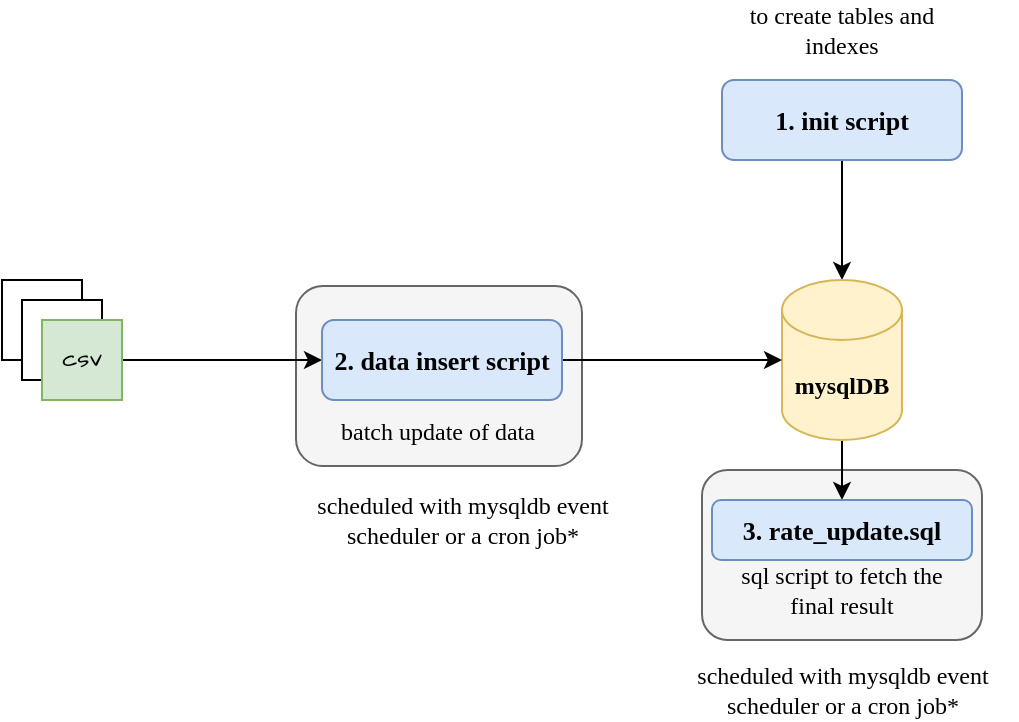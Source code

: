 <mxfile version="24.7.16" pages="2">
  <diagram name="Page-1" id="KzOL4_ZNEfANSe-5ZCs7">
    <mxGraphModel dx="1434" dy="738" grid="1" gridSize="10" guides="1" tooltips="1" connect="1" arrows="1" fold="1" page="1" pageScale="1" pageWidth="850" pageHeight="1100" math="0" shadow="0">
      <root>
        <mxCell id="0" />
        <mxCell id="1" parent="0" />
        <mxCell id="5rm0mUa7MEuSm6nv5d08-29" value="" style="rounded=1;whiteSpace=wrap;html=1;hachureGap=4;fontFamily=Architects Daughter;fontSource=https%3A%2F%2Ffonts.googleapis.com%2Fcss%3Ffamily%3DArchitects%2BDaughter;fillColor=#f5f5f5;fontColor=#333333;strokeColor=#666666;" vertex="1" parent="1">
          <mxGeometry x="317" y="253" width="143" height="90" as="geometry" />
        </mxCell>
        <mxCell id="5rm0mUa7MEuSm6nv5d08-22" value="" style="rounded=1;whiteSpace=wrap;html=1;hachureGap=4;fontFamily=Architects Daughter;fontSource=https%3A%2F%2Ffonts.googleapis.com%2Fcss%3Ffamily%3DArchitects%2BDaughter;fillColor=#f5f5f5;strokeColor=#666666;fontColor=#333333;" vertex="1" parent="1">
          <mxGeometry x="520" y="345" width="140" height="85" as="geometry" />
        </mxCell>
        <mxCell id="5rm0mUa7MEuSm6nv5d08-13" style="edgeStyle=orthogonalEdgeStyle;rounded=0;hachureGap=4;orthogonalLoop=1;jettySize=auto;html=1;fontFamily=Architects Daughter;fontSource=https%3A%2F%2Ffonts.googleapis.com%2Fcss%3Ffamily%3DArchitects%2BDaughter;" edge="1" parent="1" source="5rm0mUa7MEuSm6nv5d08-1" target="5rm0mUa7MEuSm6nv5d08-12">
          <mxGeometry relative="1" as="geometry" />
        </mxCell>
        <mxCell id="5rm0mUa7MEuSm6nv5d08-1" value="&lt;font face=&quot;Comic Sans MS&quot; size=&quot;1&quot; style=&quot;&quot;&gt;&lt;b style=&quot;font-size: 13px;&quot;&gt;1. init script&lt;/b&gt;&lt;/font&gt;" style="rounded=1;whiteSpace=wrap;html=1;hachureGap=4;fontFamily=Times New Roman;fillColor=#dae8fc;strokeColor=#6c8ebf;" vertex="1" parent="1">
          <mxGeometry x="530" y="150" width="120" height="40" as="geometry" />
        </mxCell>
        <mxCell id="5rm0mUa7MEuSm6nv5d08-5" value="" style="whiteSpace=wrap;html=1;aspect=fixed;hachureGap=4;fontFamily=Architects Daughter;fontSource=https%3A%2F%2Ffonts.googleapis.com%2Fcss%3Ffamily%3DArchitects%2BDaughter;" vertex="1" parent="1">
          <mxGeometry x="170" y="250" width="40" height="40" as="geometry" />
        </mxCell>
        <mxCell id="5rm0mUa7MEuSm6nv5d08-6" value="" style="whiteSpace=wrap;html=1;aspect=fixed;hachureGap=4;fontFamily=Architects Daughter;fontSource=https%3A%2F%2Ffonts.googleapis.com%2Fcss%3Ffamily%3DArchitects%2BDaughter;" vertex="1" parent="1">
          <mxGeometry x="180" y="260" width="40" height="40" as="geometry" />
        </mxCell>
        <mxCell id="5rm0mUa7MEuSm6nv5d08-15" style="edgeStyle=orthogonalEdgeStyle;rounded=0;hachureGap=4;orthogonalLoop=1;jettySize=auto;html=1;fontFamily=Architects Daughter;fontSource=https%3A%2F%2Ffonts.googleapis.com%2Fcss%3Ffamily%3DArchitects%2BDaughter;" edge="1" parent="1" source="5rm0mUa7MEuSm6nv5d08-8" target="5rm0mUa7MEuSm6nv5d08-14">
          <mxGeometry relative="1" as="geometry" />
        </mxCell>
        <mxCell id="5rm0mUa7MEuSm6nv5d08-8" value="csv" style="whiteSpace=wrap;html=1;aspect=fixed;hachureGap=4;fontFamily=Architects Daughter;fontSource=https%3A%2F%2Ffonts.googleapis.com%2Fcss%3Ffamily%3DArchitects%2BDaughter;fillColor=#d5e8d4;strokeColor=#82b366;" vertex="1" parent="1">
          <mxGeometry x="190" y="270" width="40" height="40" as="geometry" />
        </mxCell>
        <mxCell id="5rm0mUa7MEuSm6nv5d08-21" style="edgeStyle=orthogonalEdgeStyle;rounded=0;hachureGap=4;orthogonalLoop=1;jettySize=auto;html=1;entryX=0.5;entryY=0;entryDx=0;entryDy=0;fontFamily=Comic Sans MS;" edge="1" parent="1" source="5rm0mUa7MEuSm6nv5d08-12" target="5rm0mUa7MEuSm6nv5d08-19">
          <mxGeometry relative="1" as="geometry" />
        </mxCell>
        <mxCell id="5rm0mUa7MEuSm6nv5d08-12" value="&lt;font face=&quot;Comic Sans MS&quot;&gt;&lt;b&gt;mysqlDB&lt;/b&gt;&lt;/font&gt;" style="shape=cylinder3;whiteSpace=wrap;html=1;boundedLbl=1;backgroundOutline=1;size=15;hachureGap=4;fontFamily=Architects Daughter;fontSource=https%3A%2F%2Ffonts.googleapis.com%2Fcss%3Ffamily%3DArchitects%2BDaughter;fillColor=#fff2cc;strokeColor=#d6b656;" vertex="1" parent="1">
          <mxGeometry x="560" y="250" width="60" height="80" as="geometry" />
        </mxCell>
        <mxCell id="5rm0mUa7MEuSm6nv5d08-16" style="edgeStyle=orthogonalEdgeStyle;rounded=0;hachureGap=4;orthogonalLoop=1;jettySize=auto;html=1;fontFamily=Architects Daughter;fontSource=https%3A%2F%2Ffonts.googleapis.com%2Fcss%3Ffamily%3DArchitects%2BDaughter;" edge="1" parent="1" source="5rm0mUa7MEuSm6nv5d08-14" target="5rm0mUa7MEuSm6nv5d08-12">
          <mxGeometry relative="1" as="geometry" />
        </mxCell>
        <mxCell id="5rm0mUa7MEuSm6nv5d08-14" value="&lt;font face=&quot;Comic Sans MS&quot; size=&quot;1&quot; style=&quot;&quot;&gt;&lt;b style=&quot;font-size: 13px;&quot;&gt;2. data insert script&lt;/b&gt;&lt;/font&gt;" style="rounded=1;whiteSpace=wrap;html=1;hachureGap=4;fontFamily=Times New Roman;fillColor=#dae8fc;strokeColor=#6c8ebf;" vertex="1" parent="1">
          <mxGeometry x="330" y="270" width="120" height="40" as="geometry" />
        </mxCell>
        <mxCell id="5rm0mUa7MEuSm6nv5d08-19" value="&lt;font style=&quot;font-size: 13px;&quot; face=&quot;Comic Sans MS&quot;&gt;&lt;b style=&quot;font-size: 13px;&quot;&gt;3. rate_update.sql&lt;/b&gt;&lt;/font&gt;" style="rounded=1;whiteSpace=wrap;html=1;hachureGap=4;fontFamily=Times New Roman;fillColor=#dae8fc;strokeColor=#6c8ebf;fontSize=13;" vertex="1" parent="1">
          <mxGeometry x="525" y="360" width="130" height="30" as="geometry" />
        </mxCell>
        <mxCell id="5rm0mUa7MEuSm6nv5d08-24" value="batch update of data" style="text;html=1;align=center;verticalAlign=middle;whiteSpace=wrap;rounded=0;fontFamily=Comic Sans MS;fontStyle=0" vertex="1" parent="1">
          <mxGeometry x="333" y="311" width="110" height="30" as="geometry" />
        </mxCell>
        <mxCell id="5rm0mUa7MEuSm6nv5d08-25" value="sql script to fetch the final result" style="text;html=1;align=center;verticalAlign=middle;whiteSpace=wrap;rounded=0;fontFamily=Comic Sans MS;fontStyle=0" vertex="1" parent="1">
          <mxGeometry x="535" y="390" width="110" height="30" as="geometry" />
        </mxCell>
        <mxCell id="5rm0mUa7MEuSm6nv5d08-26" value="to create tables and indexes" style="text;html=1;align=center;verticalAlign=middle;whiteSpace=wrap;rounded=0;fontFamily=Comic Sans MS;fontStyle=0" vertex="1" parent="1">
          <mxGeometry x="535" y="110" width="110" height="30" as="geometry" />
        </mxCell>
        <mxCell id="5rm0mUa7MEuSm6nv5d08-30" value="scheduled with mysqldb event scheduler or a cron job*" style="text;html=1;align=center;verticalAlign=middle;whiteSpace=wrap;rounded=0;fontFamily=Comic Sans MS;fontStyle=0" vertex="1" parent="1">
          <mxGeometry x="502.5" y="440" width="175" height="30" as="geometry" />
        </mxCell>
        <mxCell id="5rm0mUa7MEuSm6nv5d08-31" value="scheduled with mysqldb event scheduler or a cron job*" style="text;html=1;align=center;verticalAlign=middle;whiteSpace=wrap;rounded=0;fontFamily=Comic Sans MS;fontStyle=0" vertex="1" parent="1">
          <mxGeometry x="312.5" y="355" width="175" height="30" as="geometry" />
        </mxCell>
      </root>
    </mxGraphModel>
  </diagram>
  <diagram id="gSFUtR3XT9CMaD28kmb1" name="Page-2">
    <mxGraphModel dx="1103" dy="568" grid="1" gridSize="10" guides="1" tooltips="1" connect="1" arrows="1" fold="1" page="1" pageScale="1" pageWidth="850" pageHeight="1100" math="0" shadow="0">
      <root>
        <mxCell id="0" />
        <mxCell id="1" parent="0" />
        <mxCell id="arV_W6MqUI9i9qwuBuMF-17" value="" style="rounded=0;whiteSpace=wrap;html=1;hachureGap=4;fontFamily=Architects Daughter;fontSource=https%3A%2F%2Ffonts.googleapis.com%2Fcss%3Ffamily%3DArchitects%2BDaughter;fillColor=none;" vertex="1" parent="1">
          <mxGeometry x="230" y="190" width="380" height="390" as="geometry" />
        </mxCell>
        <mxCell id="XM2hAneicDVJ1AGzX0qk-8" style="edgeStyle=orthogonalEdgeStyle;rounded=0;hachureGap=4;orthogonalLoop=1;jettySize=auto;html=1;fontFamily=Architects Daughter;fontSource=https%3A%2F%2Ffonts.googleapis.com%2Fcss%3Ffamily%3DArchitects%2BDaughter;" edge="1" parent="1" source="XM2hAneicDVJ1AGzX0qk-1" target="XM2hAneicDVJ1AGzX0qk-4">
          <mxGeometry relative="1" as="geometry" />
        </mxCell>
        <mxCell id="XM2hAneicDVJ1AGzX0qk-1" value="&lt;font face=&quot;Comic Sans MS&quot;&gt;producer&lt;/font&gt;" style="rounded=1;whiteSpace=wrap;html=1;hachureGap=4;fontFamily=Architects Daughter;fontSource=https%3A%2F%2Ffonts.googleapis.com%2Fcss%3Ffamily%3DArchitects%2BDaughter;fillColor=#d5e8d4;strokeColor=#82b366;" vertex="1" parent="1">
          <mxGeometry x="35" y="250" width="90" height="40" as="geometry" />
        </mxCell>
        <mxCell id="XM2hAneicDVJ1AGzX0qk-2" value="&lt;font face=&quot;Comic Sans MS&quot;&gt;LED Display&lt;/font&gt;" style="rounded=1;whiteSpace=wrap;html=1;hachureGap=4;fontFamily=Architects Daughter;fontSource=https%3A%2F%2Ffonts.googleapis.com%2Fcss%3Ffamily%3DArchitects%2BDaughter;fillColor=#d5e8d4;strokeColor=#82b366;" vertex="1" parent="1">
          <mxGeometry x="670" y="250" width="90" height="40" as="geometry" />
        </mxCell>
        <mxCell id="XM2hAneicDVJ1AGzX0qk-3" value="&lt;font face=&quot;Comic Sans MS&quot;&gt;Historical Data&lt;/font&gt;" style="shape=cylinder3;whiteSpace=wrap;html=1;boundedLbl=1;backgroundOutline=1;size=15;hachureGap=4;fontFamily=Architects Daughter;fontSource=https%3A%2F%2Ffonts.googleapis.com%2Fcss%3Ffamily%3DArchitects%2BDaughter;fillColor=#e1d5e7;strokeColor=#9673a6;" vertex="1" parent="1">
          <mxGeometry x="290" y="480" width="60" height="80" as="geometry" />
        </mxCell>
        <mxCell id="XM2hAneicDVJ1AGzX0qk-10" style="edgeStyle=orthogonalEdgeStyle;rounded=0;hachureGap=4;orthogonalLoop=1;jettySize=auto;html=1;fontFamily=Architects Daughter;fontSource=https%3A%2F%2Ffonts.googleapis.com%2Fcss%3Ffamily%3DArchitects%2BDaughter;" edge="1" parent="1" source="arV_W6MqUI9i9qwuBuMF-22" target="XM2hAneicDVJ1AGzX0qk-2">
          <mxGeometry relative="1" as="geometry" />
        </mxCell>
        <mxCell id="XM2hAneicDVJ1AGzX0qk-4" value="kafka topic: currency-rates" style="rounded=1;whiteSpace=wrap;html=1;hachureGap=4;fontFamily=Comic Sans MS;fillColor=#dae8fc;strokeColor=#6c8ebf;" vertex="1" parent="1">
          <mxGeometry x="320" y="240" width="120" height="60" as="geometry" />
        </mxCell>
        <mxCell id="XM2hAneicDVJ1AGzX0qk-5" value="" style="rounded=1;whiteSpace=wrap;html=1;hachureGap=4;fontFamily=Comic Sans MS;fillColor=#f5f5f5;fontColor=#333333;strokeColor=#666666;" vertex="1" parent="1">
          <mxGeometry x="320" y="340" width="270" height="130" as="geometry" />
        </mxCell>
        <mxCell id="XM2hAneicDVJ1AGzX0qk-6" style="edgeStyle=orthogonalEdgeStyle;rounded=0;hachureGap=4;orthogonalLoop=1;jettySize=auto;html=1;entryX=0;entryY=0.5;entryDx=0;entryDy=0;entryPerimeter=0;fontFamily=Architects Daughter;fontSource=https%3A%2F%2Ffonts.googleapis.com%2Fcss%3Ffamily%3DArchitects%2BDaughter;exitX=0.058;exitY=0.55;exitDx=0;exitDy=0;exitPerimeter=0;" edge="1" parent="1" source="arV_W6MqUI9i9qwuBuMF-6" target="XM2hAneicDVJ1AGzX0qk-3">
          <mxGeometry relative="1" as="geometry">
            <Array as="points">
              <mxPoint x="337" y="430" />
              <mxPoint x="270" y="430" />
              <mxPoint x="270" y="520" />
            </Array>
          </mxGeometry>
        </mxCell>
        <mxCell id="arV_W6MqUI9i9qwuBuMF-1" value="" style="whiteSpace=wrap;html=1;aspect=fixed;hachureGap=4;fontFamily=Architects Daughter;fontSource=https%3A%2F%2Ffonts.googleapis.com%2Fcss%3Ffamily%3DArchitects%2BDaughter;" vertex="1" parent="1">
          <mxGeometry x="40" y="315" width="40" height="40" as="geometry" />
        </mxCell>
        <mxCell id="arV_W6MqUI9i9qwuBuMF-2" value="" style="whiteSpace=wrap;html=1;aspect=fixed;hachureGap=4;fontFamily=Architects Daughter;fontSource=https%3A%2F%2Ffonts.googleapis.com%2Fcss%3Ffamily%3DArchitects%2BDaughter;" vertex="1" parent="1">
          <mxGeometry x="50" y="325" width="40" height="40" as="geometry" />
        </mxCell>
        <mxCell id="arV_W6MqUI9i9qwuBuMF-4" style="edgeStyle=orthogonalEdgeStyle;rounded=0;hachureGap=4;orthogonalLoop=1;jettySize=auto;html=1;entryX=0.5;entryY=1;entryDx=0;entryDy=0;fontFamily=Architects Daughter;fontSource=https%3A%2F%2Ffonts.googleapis.com%2Fcss%3Ffamily%3DArchitects%2BDaughter;" edge="1" parent="1" source="arV_W6MqUI9i9qwuBuMF-3" target="XM2hAneicDVJ1AGzX0qk-1">
          <mxGeometry relative="1" as="geometry" />
        </mxCell>
        <mxCell id="arV_W6MqUI9i9qwuBuMF-3" value="csv" style="whiteSpace=wrap;html=1;aspect=fixed;hachureGap=4;fontFamily=Architects Daughter;fontSource=https%3A%2F%2Ffonts.googleapis.com%2Fcss%3Ffamily%3DArchitects%2BDaughter;fillColor=#d5e8d4;strokeColor=#82b366;" vertex="1" parent="1">
          <mxGeometry x="60" y="335" width="40" height="40" as="geometry" />
        </mxCell>
        <mxCell id="arV_W6MqUI9i9qwuBuMF-5" value="&#xa;&lt;span style=&quot;color: rgb(0, 0, 0); font-family: &amp;quot;Comic Sans MS&amp;quot;; font-size: 12px; font-style: normal; font-variant-ligatures: normal; font-variant-caps: normal; font-weight: 400; letter-spacing: normal; orphans: 2; text-align: center; text-indent: 0px; text-transform: none; widows: 2; word-spacing: 0px; -webkit-text-stroke-width: 0px; white-space: normal; background-color: rgb(251, 251, 251); text-decoration-thickness: initial; text-decoration-style: initial; text-decoration-color: initial; display: inline !important; float: none;&quot;&gt;Currency-stream-processor&lt;/span&gt;&#xa;&#xa;" style="text;html=1;align=center;verticalAlign=middle;whiteSpace=wrap;rounded=0;fontFamily=Architects Daughter;fontSource=https%3A%2F%2Ffonts.googleapis.com%2Fcss%3Ffamily%3DArchitects%2BDaughter;" vertex="1" parent="1">
          <mxGeometry x="375" y="480" width="160" height="30" as="geometry" />
        </mxCell>
        <mxCell id="arV_W6MqUI9i9qwuBuMF-6" value="&lt;font face=&quot;Comic Sans MS&quot;&gt;fetch historical data (scheduled thread)&lt;/font&gt;" style="rounded=1;whiteSpace=wrap;html=1;hachureGap=4;fontFamily=Architects Daughter;fontSource=https%3A%2F%2Ffonts.googleapis.com%2Fcss%3Ffamily%3DArchitects%2BDaughter;fillColor=#fff2cc;strokeColor=#d6b656;" vertex="1" parent="1">
          <mxGeometry x="330" y="410" width="120" height="40" as="geometry" />
        </mxCell>
        <mxCell id="arV_W6MqUI9i9qwuBuMF-13" style="edgeStyle=orthogonalEdgeStyle;rounded=0;hachureGap=4;orthogonalLoop=1;jettySize=auto;html=1;entryX=0.5;entryY=1;entryDx=0;entryDy=0;fontFamily=Architects Daughter;fontSource=https%3A%2F%2Ffonts.googleapis.com%2Fcss%3Ffamily%3DArchitects%2BDaughter;" edge="1" parent="1" source="arV_W6MqUI9i9qwuBuMF-7" target="arV_W6MqUI9i9qwuBuMF-8">
          <mxGeometry relative="1" as="geometry" />
        </mxCell>
        <mxCell id="arV_W6MqUI9i9qwuBuMF-7" value="&lt;font face=&quot;Comic Sans MS&quot;&gt;compute % change&lt;/font&gt;" style="rounded=1;whiteSpace=wrap;html=1;hachureGap=4;fontFamily=Architects Daughter;fontSource=https%3A%2F%2Ffonts.googleapis.com%2Fcss%3Ffamily%3DArchitects%2BDaughter;fillColor=#fff2cc;strokeColor=#d6b656;" vertex="1" parent="1">
          <mxGeometry x="460" y="420" width="115" height="20" as="geometry" />
        </mxCell>
        <mxCell id="arV_W6MqUI9i9qwuBuMF-8" value="&lt;font face=&quot;Comic Sans MS&quot;&gt;post data&lt;/font&gt;" style="rounded=1;whiteSpace=wrap;html=1;hachureGap=4;fontFamily=Architects Daughter;fontSource=https%3A%2F%2Ffonts.googleapis.com%2Fcss%3Ffamily%3DArchitects%2BDaughter;fillColor=#fff2cc;strokeColor=#d6b656;" vertex="1" parent="1">
          <mxGeometry x="482.5" y="355" width="70" height="20" as="geometry" />
        </mxCell>
        <mxCell id="arV_W6MqUI9i9qwuBuMF-11" value="&lt;font face=&quot;Comic Sans MS&quot;&gt;process stream data&lt;/font&gt;" style="rounded=1;whiteSpace=wrap;html=1;hachureGap=4;fontFamily=Architects Daughter;fontSource=https%3A%2F%2Ffonts.googleapis.com%2Fcss%3Ffamily%3DArchitects%2BDaughter;fillColor=#fff2cc;strokeColor=#d6b656;" vertex="1" parent="1">
          <mxGeometry x="335" y="355" width="90" height="30" as="geometry" />
        </mxCell>
        <mxCell id="XM2hAneicDVJ1AGzX0qk-9" style="edgeStyle=orthogonalEdgeStyle;rounded=0;hachureGap=4;orthogonalLoop=1;jettySize=auto;html=1;fontFamily=Architects Daughter;fontSource=https%3A%2F%2Ffonts.googleapis.com%2Fcss%3Ffamily%3DArchitects%2BDaughter;exitX=0.5;exitY=1;exitDx=0;exitDy=0;" edge="1" parent="1" source="XM2hAneicDVJ1AGzX0qk-4" target="arV_W6MqUI9i9qwuBuMF-11">
          <mxGeometry relative="1" as="geometry" />
        </mxCell>
        <mxCell id="XM2hAneicDVJ1AGzX0qk-7" style="edgeStyle=orthogonalEdgeStyle;rounded=0;hachureGap=4;orthogonalLoop=1;jettySize=auto;html=1;fontFamily=Architects Daughter;fontSource=https%3A%2F%2Ffonts.googleapis.com%2Fcss%3Ffamily%3DArchitects%2BDaughter;entryX=0.75;entryY=1;entryDx=0;entryDy=0;" edge="1" parent="1" source="XM2hAneicDVJ1AGzX0qk-3" target="arV_W6MqUI9i9qwuBuMF-7">
          <mxGeometry relative="1" as="geometry">
            <mxPoint x="580" y="430" as="targetPoint" />
            <Array as="points">
              <mxPoint x="546" y="525" />
              <mxPoint x="546" y="450" />
            </Array>
          </mxGeometry>
        </mxCell>
        <mxCell id="arV_W6MqUI9i9qwuBuMF-14" style="edgeStyle=orthogonalEdgeStyle;rounded=0;hachureGap=4;orthogonalLoop=1;jettySize=auto;html=1;entryX=0.525;entryY=0.2;entryDx=0;entryDy=0;entryPerimeter=0;fontFamily=Architects Daughter;fontSource=https%3A%2F%2Ffonts.googleapis.com%2Fcss%3Ffamily%3DArchitects%2BDaughter;" edge="1" parent="1" source="arV_W6MqUI9i9qwuBuMF-11" target="arV_W6MqUI9i9qwuBuMF-6">
          <mxGeometry relative="1" as="geometry" />
        </mxCell>
        <mxCell id="arV_W6MqUI9i9qwuBuMF-16" value="&lt;span class=&quot;OYPEnA font-feature-liga-off font-feature-clig-off font-feature-calt-off text-decoration-none text-strikethrough-none&quot; style=&quot;font-weight: 700; font-style: normal; font-kerning: none;&quot;&gt;Consumer displays the % change in a currency pair&lt;/span&gt;" style="text;whiteSpace=wrap;html=1;fontFamily=Comic Sans MS;fontColor=#000000;" vertex="1" parent="1">
          <mxGeometry x="647.5" y="300" width="135" height="40" as="geometry" />
        </mxCell>
        <mxCell id="arV_W6MqUI9i9qwuBuMF-18" value="&lt;br&gt;&lt;font face=&quot;Comic Sans MS&quot;&gt;Docker-compose&lt;/font&gt;" style="text;html=1;align=center;verticalAlign=middle;whiteSpace=wrap;rounded=0;fontFamily=Architects Daughter;fontSource=https%3A%2F%2Ffonts.googleapis.com%2Fcss%3Ffamily%3DArchitects%2BDaughter;" vertex="1" parent="1">
          <mxGeometry x="370" y="200" width="100" as="geometry" />
        </mxCell>
        <mxCell id="arV_W6MqUI9i9qwuBuMF-19" value="&lt;span class=&quot;OYPEnA font-feature-liga-off font-feature-clig-off font-feature-calt-off text-decoration-none text-strikethrough-none&quot; style=&quot;font-weight: 700; font-style: normal; font-kerning: none;&quot;&gt;High frequency data dispatch&lt;/span&gt;" style="text;whiteSpace=wrap;html=1;fontFamily=Comic Sans MS;fontColor=#000000;" vertex="1" parent="1">
          <mxGeometry x="134" y="266" width="90" height="40" as="geometry" />
        </mxCell>
        <mxCell id="arV_W6MqUI9i9qwuBuMF-20" value="&lt;font face=&quot;Comic Sans MS&quot;&gt;generate_data.py&lt;/font&gt;" style="rounded=1;whiteSpace=wrap;html=1;hachureGap=4;fontFamily=Architects Daughter;fontSource=https%3A%2F%2Ffonts.googleapis.com%2Fcss%3Ffamily%3DArchitects%2BDaughter;fillColor=#d5e8d4;strokeColor=#82b366;" vertex="1" parent="1">
          <mxGeometry x="30" y="418" width="103" height="30" as="geometry" />
        </mxCell>
        <mxCell id="arV_W6MqUI9i9qwuBuMF-21" style="edgeStyle=orthogonalEdgeStyle;rounded=0;hachureGap=4;orthogonalLoop=1;jettySize=auto;html=1;entryX=0.54;entryY=0.887;entryDx=0;entryDy=0;entryPerimeter=0;fontFamily=Architects Daughter;fontSource=https%3A%2F%2Ffonts.googleapis.com%2Fcss%3Ffamily%3DArchitects%2BDaughter;" edge="1" parent="1" source="arV_W6MqUI9i9qwuBuMF-20" target="arV_W6MqUI9i9qwuBuMF-3">
          <mxGeometry relative="1" as="geometry" />
        </mxCell>
        <mxCell id="arV_W6MqUI9i9qwuBuMF-23" value="" style="edgeStyle=orthogonalEdgeStyle;rounded=0;hachureGap=4;orthogonalLoop=1;jettySize=auto;html=1;fontFamily=Architects Daughter;fontSource=https%3A%2F%2Ffonts.googleapis.com%2Fcss%3Ffamily%3DArchitects%2BDaughter;exitX=0.5;exitY=0;exitDx=0;exitDy=0;" edge="1" parent="1" source="arV_W6MqUI9i9qwuBuMF-8" target="arV_W6MqUI9i9qwuBuMF-22">
          <mxGeometry relative="1" as="geometry">
            <mxPoint x="470" y="270" as="sourcePoint" />
            <mxPoint x="670" y="270" as="targetPoint" />
          </mxGeometry>
        </mxCell>
        <mxCell id="arV_W6MqUI9i9qwuBuMF-22" value="kafka topic: currency-rate-changes" style="rounded=1;whiteSpace=wrap;html=1;hachureGap=4;fontFamily=Comic Sans MS;fillColor=#dae8fc;strokeColor=#6c8ebf;" vertex="1" parent="1">
          <mxGeometry x="457" y="240" width="120" height="60" as="geometry" />
        </mxCell>
      </root>
    </mxGraphModel>
  </diagram>
</mxfile>
